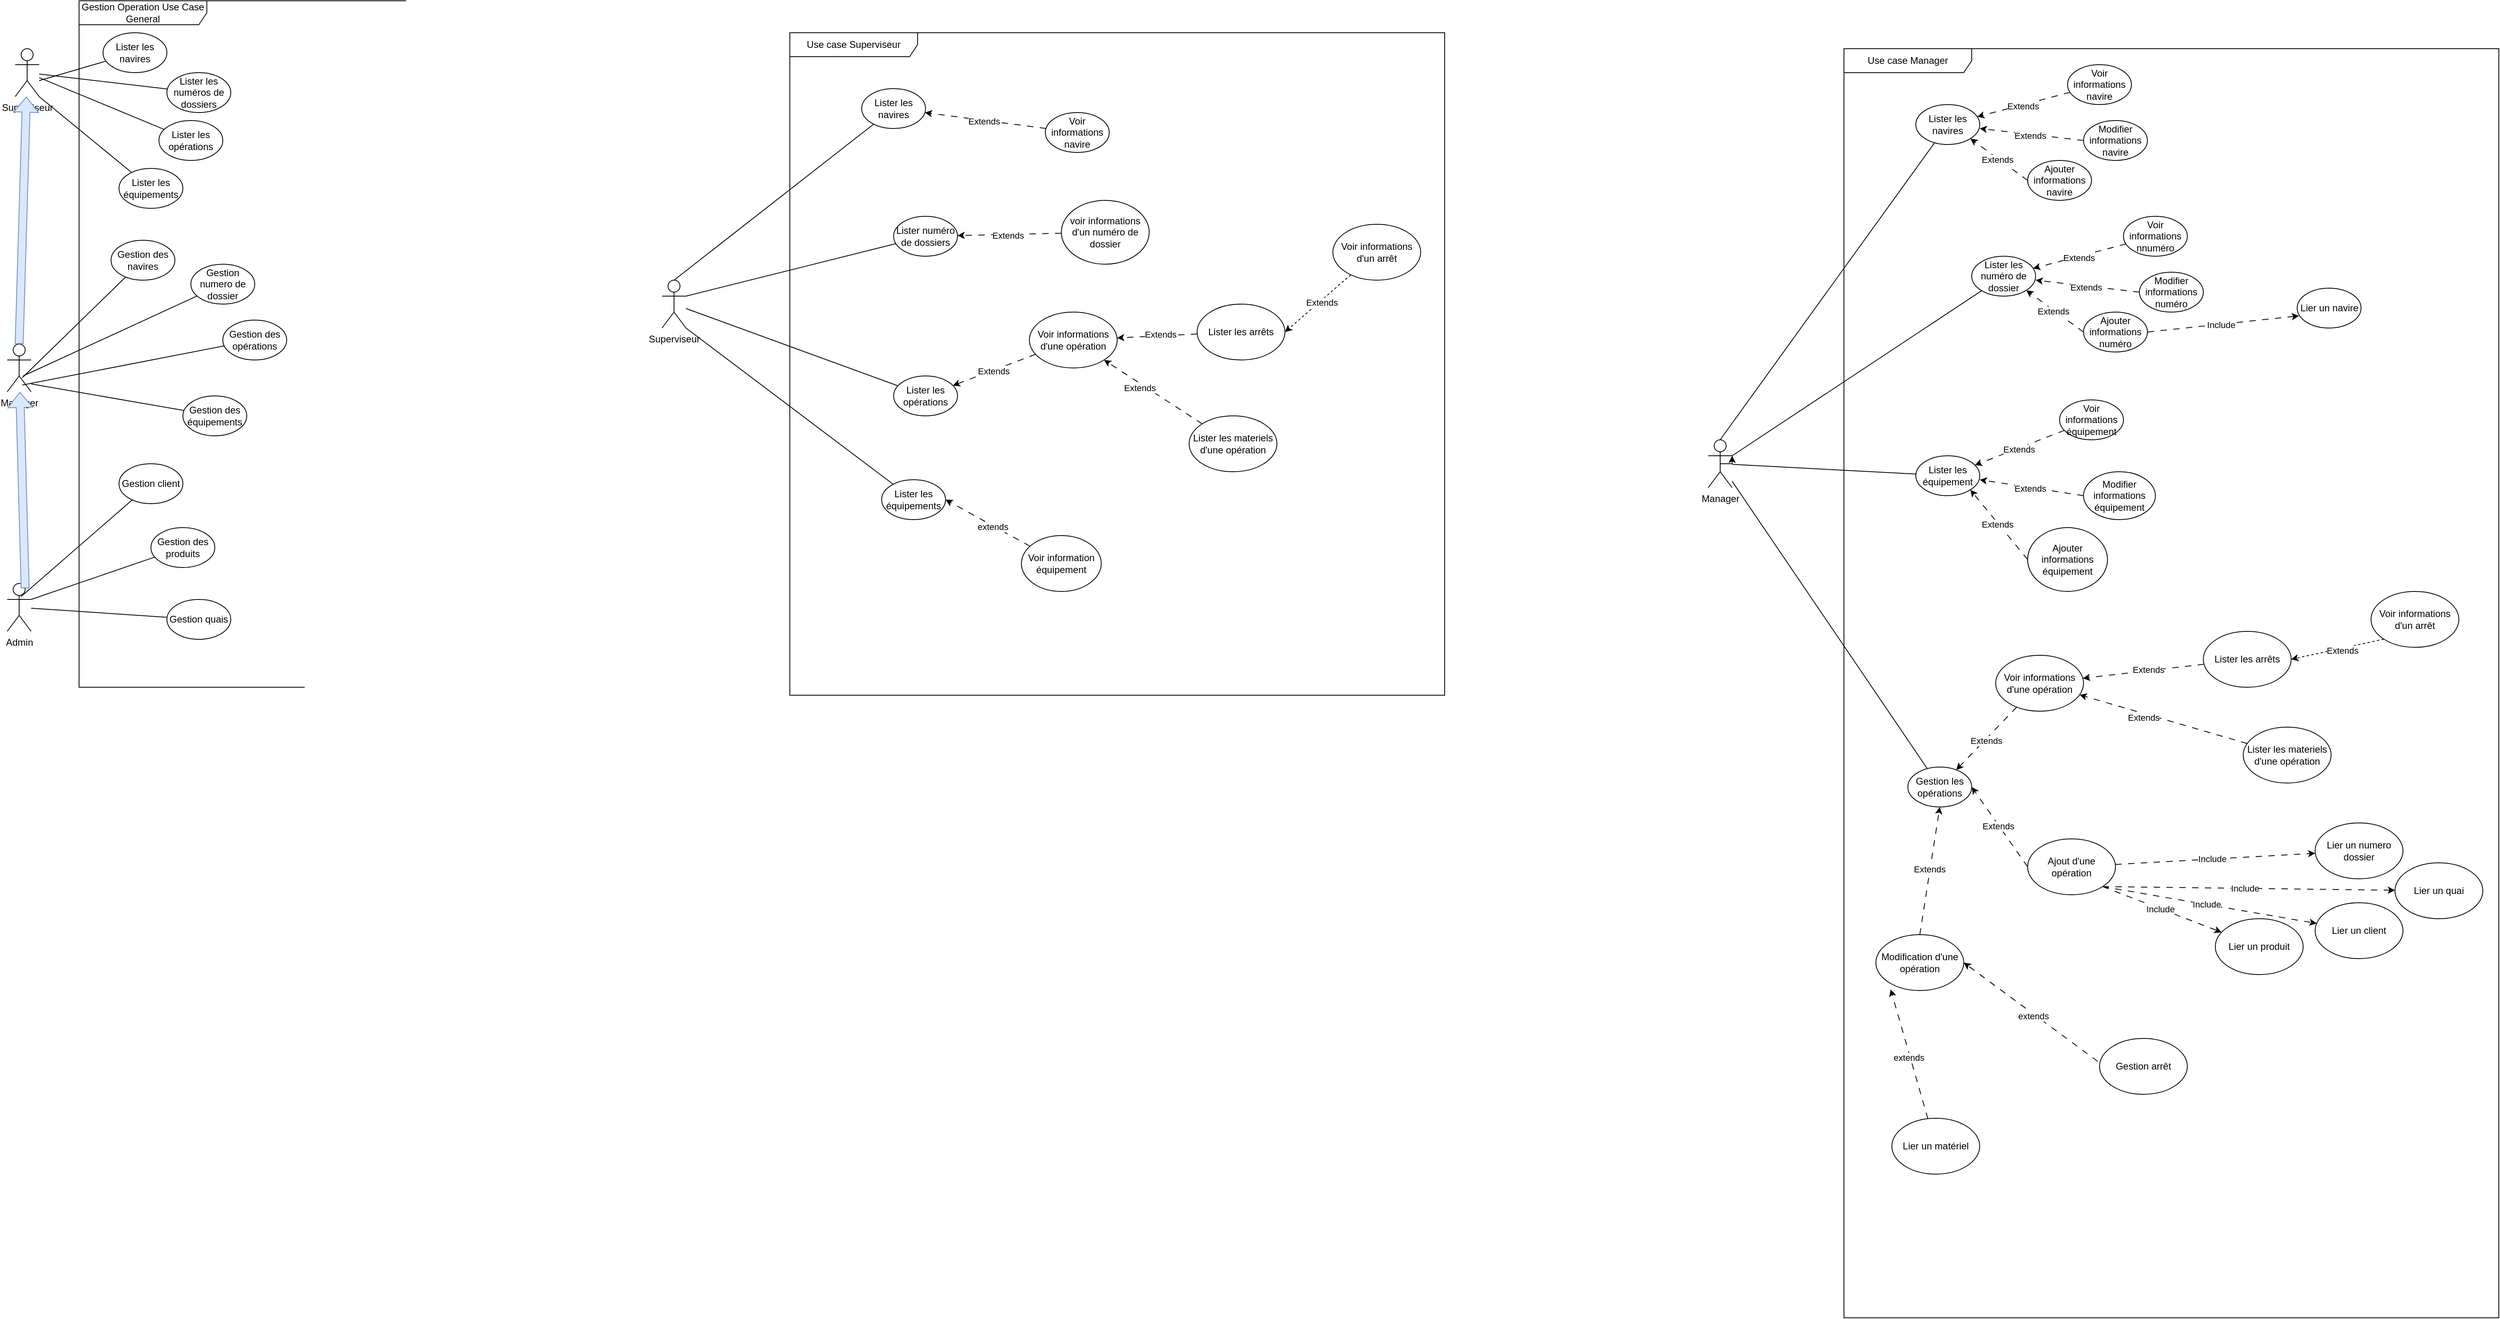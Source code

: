 <mxfile version="24.3.1" type="github">
  <diagram name="Page-1" id="KTZXpdnWKfrQpX5wNeiX">
    <mxGraphModel dx="1674" dy="1089" grid="1" gridSize="10" guides="1" tooltips="1" connect="1" arrows="1" fold="1" page="1" pageScale="1" pageWidth="850" pageHeight="1100" math="0" shadow="0">
      <root>
        <mxCell id="0" />
        <mxCell id="1" parent="0" />
        <mxCell id="FetatTO3gr9hhhK3egfX-1" value="Superviseur" style="shape=umlActor;verticalLabelPosition=bottom;verticalAlign=top;html=1;" parent="1" vertex="1">
          <mxGeometry x="110" y="90" width="30" height="60" as="geometry" />
        </mxCell>
        <mxCell id="FetatTO3gr9hhhK3egfX-2" value="Gestion Operation Use Case General" style="shape=umlFrame;whiteSpace=wrap;html=1;pointerEvents=0;recursiveResize=0;container=1;collapsible=0;width=160;" parent="1" vertex="1">
          <mxGeometry x="190" y="30" width="550" height="860" as="geometry" />
        </mxCell>
        <mxCell id="MK7afYL4_efToqdgsO7v-9" style="rounded=0;orthogonalLoop=1;jettySize=auto;html=1;endArrow=none;endFill=0;" edge="1" parent="FetatTO3gr9hhhK3egfX-2" source="FetatTO3gr9hhhK3egfX-3">
          <mxGeometry relative="1" as="geometry">
            <mxPoint x="-50" y="100" as="targetPoint" />
          </mxGeometry>
        </mxCell>
        <mxCell id="FetatTO3gr9hhhK3egfX-3" value="Lister les navires" style="ellipse;whiteSpace=wrap;html=1;" parent="FetatTO3gr9hhhK3egfX-2" vertex="1">
          <mxGeometry x="30" y="40" width="80" height="50" as="geometry" />
        </mxCell>
        <mxCell id="MK7afYL4_efToqdgsO7v-3" value="Lister les numéros de dossiers" style="ellipse;whiteSpace=wrap;html=1;" vertex="1" parent="FetatTO3gr9hhhK3egfX-2">
          <mxGeometry x="110" y="90" width="80" height="50" as="geometry" />
        </mxCell>
        <mxCell id="MK7afYL4_efToqdgsO7v-4" value="Lister les opérations" style="ellipse;whiteSpace=wrap;html=1;" vertex="1" parent="FetatTO3gr9hhhK3egfX-2">
          <mxGeometry x="100" y="150" width="80" height="50" as="geometry" />
        </mxCell>
        <mxCell id="MK7afYL4_efToqdgsO7v-5" value="Lister les équipements" style="ellipse;whiteSpace=wrap;html=1;" vertex="1" parent="FetatTO3gr9hhhK3egfX-2">
          <mxGeometry x="50" y="210" width="80" height="50" as="geometry" />
        </mxCell>
        <mxCell id="MK7afYL4_efToqdgsO7v-14" value="Gestion des navires" style="ellipse;whiteSpace=wrap;html=1;" vertex="1" parent="FetatTO3gr9hhhK3egfX-2">
          <mxGeometry x="40" y="300" width="80" height="50" as="geometry" />
        </mxCell>
        <mxCell id="MK7afYL4_efToqdgsO7v-20" style="rounded=0;orthogonalLoop=1;jettySize=auto;html=1;endArrow=none;endFill=0;" edge="1" parent="FetatTO3gr9hhhK3egfX-2" source="MK7afYL4_efToqdgsO7v-16">
          <mxGeometry relative="1" as="geometry">
            <mxPoint x="-70" y="470" as="targetPoint" />
          </mxGeometry>
        </mxCell>
        <mxCell id="MK7afYL4_efToqdgsO7v-16" value="Gestion numero de dossier" style="ellipse;whiteSpace=wrap;html=1;" vertex="1" parent="FetatTO3gr9hhhK3egfX-2">
          <mxGeometry x="140" y="330" width="80" height="50" as="geometry" />
        </mxCell>
        <mxCell id="MK7afYL4_efToqdgsO7v-17" value="Gestion des opérations" style="ellipse;whiteSpace=wrap;html=1;" vertex="1" parent="FetatTO3gr9hhhK3egfX-2">
          <mxGeometry x="180" y="400" width="80" height="50" as="geometry" />
        </mxCell>
        <mxCell id="MK7afYL4_efToqdgsO7v-22" style="rounded=0;orthogonalLoop=1;jettySize=auto;html=1;endArrow=none;endFill=0;" edge="1" parent="FetatTO3gr9hhhK3egfX-2" source="MK7afYL4_efToqdgsO7v-18">
          <mxGeometry relative="1" as="geometry">
            <mxPoint x="-60" y="480" as="targetPoint" />
          </mxGeometry>
        </mxCell>
        <mxCell id="MK7afYL4_efToqdgsO7v-18" value="Gestion des équipements" style="ellipse;whiteSpace=wrap;html=1;" vertex="1" parent="FetatTO3gr9hhhK3egfX-2">
          <mxGeometry x="130" y="495" width="80" height="50" as="geometry" />
        </mxCell>
        <mxCell id="MK7afYL4_efToqdgsO7v-27" value="Gestion client" style="ellipse;whiteSpace=wrap;html=1;" vertex="1" parent="FetatTO3gr9hhhK3egfX-2">
          <mxGeometry x="50" y="580" width="80" height="50" as="geometry" />
        </mxCell>
        <mxCell id="MK7afYL4_efToqdgsO7v-28" value="Gestion des produits" style="ellipse;whiteSpace=wrap;html=1;" vertex="1" parent="FetatTO3gr9hhhK3egfX-2">
          <mxGeometry x="90" y="660" width="80" height="50" as="geometry" />
        </mxCell>
        <mxCell id="MK7afYL4_efToqdgsO7v-29" value="Gestion quais" style="ellipse;whiteSpace=wrap;html=1;" vertex="1" parent="FetatTO3gr9hhhK3egfX-2">
          <mxGeometry x="110" y="750" width="80" height="50" as="geometry" />
        </mxCell>
        <mxCell id="MK7afYL4_efToqdgsO7v-1" value="Manager" style="shape=umlActor;verticalLabelPosition=bottom;verticalAlign=top;html=1;" vertex="1" parent="1">
          <mxGeometry x="100" y="460" width="30" height="60" as="geometry" />
        </mxCell>
        <mxCell id="MK7afYL4_efToqdgsO7v-2" value="Admin" style="shape=umlActor;verticalLabelPosition=bottom;verticalAlign=top;html=1;" vertex="1" parent="1">
          <mxGeometry x="100" y="760" width="30" height="60" as="geometry" />
        </mxCell>
        <mxCell id="MK7afYL4_efToqdgsO7v-6" style="rounded=0;orthogonalLoop=1;jettySize=auto;html=1;strokeColor=default;startArrow=none;startFill=0;endArrow=none;endFill=0;" edge="1" parent="1" source="MK7afYL4_efToqdgsO7v-4" target="FetatTO3gr9hhhK3egfX-1">
          <mxGeometry relative="1" as="geometry" />
        </mxCell>
        <mxCell id="MK7afYL4_efToqdgsO7v-8" style="rounded=0;orthogonalLoop=1;jettySize=auto;html=1;endArrow=none;endFill=0;" edge="1" parent="1" source="MK7afYL4_efToqdgsO7v-3" target="FetatTO3gr9hhhK3egfX-1">
          <mxGeometry relative="1" as="geometry" />
        </mxCell>
        <mxCell id="MK7afYL4_efToqdgsO7v-10" style="rounded=0;orthogonalLoop=1;jettySize=auto;html=1;entryX=1;entryY=1;entryDx=0;entryDy=0;entryPerimeter=0;endArrow=none;endFill=0;" edge="1" parent="1" source="MK7afYL4_efToqdgsO7v-5" target="FetatTO3gr9hhhK3egfX-1">
          <mxGeometry relative="1" as="geometry" />
        </mxCell>
        <mxCell id="MK7afYL4_efToqdgsO7v-13" value="" style="shape=flexArrow;endArrow=classic;html=1;rounded=0;exitX=0.5;exitY=0;exitDx=0;exitDy=0;exitPerimeter=0;strokeColor=#6c8ebf;fillColor=#dae8fc;" edge="1" parent="1" source="MK7afYL4_efToqdgsO7v-1" target="FetatTO3gr9hhhK3egfX-1">
          <mxGeometry width="50" height="50" relative="1" as="geometry">
            <mxPoint x="350" y="450" as="sourcePoint" />
            <mxPoint x="400" y="400" as="targetPoint" />
          </mxGeometry>
        </mxCell>
        <mxCell id="MK7afYL4_efToqdgsO7v-19" style="rounded=0;orthogonalLoop=1;jettySize=auto;html=1;entryX=0.631;entryY=0.704;entryDx=0;entryDy=0;entryPerimeter=0;endArrow=none;endFill=0;" edge="1" parent="1" source="MK7afYL4_efToqdgsO7v-14" target="MK7afYL4_efToqdgsO7v-1">
          <mxGeometry relative="1" as="geometry" />
        </mxCell>
        <mxCell id="MK7afYL4_efToqdgsO7v-21" style="rounded=0;orthogonalLoop=1;jettySize=auto;html=1;entryX=0.631;entryY=0.857;entryDx=0;entryDy=0;entryPerimeter=0;endArrow=none;endFill=0;" edge="1" parent="1" source="MK7afYL4_efToqdgsO7v-17" target="MK7afYL4_efToqdgsO7v-1">
          <mxGeometry relative="1" as="geometry" />
        </mxCell>
        <mxCell id="MK7afYL4_efToqdgsO7v-26" value="" style="endArrow=classic;html=1;rounded=0;exitX=0.75;exitY=0.1;exitDx=0;exitDy=0;exitPerimeter=0;shape=flexArrow;fillColor=#dae8fc;strokeColor=#6c8ebf;" edge="1" parent="1" source="MK7afYL4_efToqdgsO7v-2" target="MK7afYL4_efToqdgsO7v-1">
          <mxGeometry width="50" height="50" relative="1" as="geometry">
            <mxPoint x="310" y="840" as="sourcePoint" />
            <mxPoint x="360" y="790" as="targetPoint" />
          </mxGeometry>
        </mxCell>
        <mxCell id="MK7afYL4_efToqdgsO7v-30" style="rounded=0;orthogonalLoop=1;jettySize=auto;html=1;entryX=0.575;entryY=0.274;entryDx=0;entryDy=0;entryPerimeter=0;endArrow=none;endFill=0;" edge="1" parent="1" source="MK7afYL4_efToqdgsO7v-27" target="MK7afYL4_efToqdgsO7v-2">
          <mxGeometry relative="1" as="geometry" />
        </mxCell>
        <mxCell id="MK7afYL4_efToqdgsO7v-31" style="rounded=0;orthogonalLoop=1;jettySize=auto;html=1;entryX=1;entryY=0.333;entryDx=0;entryDy=0;entryPerimeter=0;endArrow=none;endFill=0;" edge="1" parent="1" source="MK7afYL4_efToqdgsO7v-28" target="MK7afYL4_efToqdgsO7v-2">
          <mxGeometry relative="1" as="geometry" />
        </mxCell>
        <mxCell id="MK7afYL4_efToqdgsO7v-32" style="rounded=0;orthogonalLoop=1;jettySize=auto;html=1;endArrow=none;endFill=0;" edge="1" parent="1" source="MK7afYL4_efToqdgsO7v-29" target="MK7afYL4_efToqdgsO7v-2">
          <mxGeometry relative="1" as="geometry" />
        </mxCell>
        <mxCell id="MK7afYL4_efToqdgsO7v-33" value="Use case Superviseur" style="shape=umlFrame;whiteSpace=wrap;html=1;pointerEvents=0;recursiveResize=0;container=1;collapsible=0;width=160;" vertex="1" parent="1">
          <mxGeometry x="1080" y="70" width="820" height="830" as="geometry" />
        </mxCell>
        <mxCell id="MK7afYL4_efToqdgsO7v-35" value="Lister les navires" style="ellipse;whiteSpace=wrap;html=1;" vertex="1" parent="MK7afYL4_efToqdgsO7v-33">
          <mxGeometry x="90" y="70" width="80" height="50" as="geometry" />
        </mxCell>
        <mxCell id="MK7afYL4_efToqdgsO7v-38" style="rounded=0;orthogonalLoop=1;jettySize=auto;html=1;dashed=1;dashPattern=8 8;" edge="1" parent="MK7afYL4_efToqdgsO7v-33" source="MK7afYL4_efToqdgsO7v-36" target="MK7afYL4_efToqdgsO7v-35">
          <mxGeometry relative="1" as="geometry" />
        </mxCell>
        <mxCell id="MK7afYL4_efToqdgsO7v-39" value="Extends" style="edgeLabel;html=1;align=center;verticalAlign=middle;resizable=0;points=[];" vertex="1" connectable="0" parent="MK7afYL4_efToqdgsO7v-38">
          <mxGeometry x="0.034" y="1" relative="1" as="geometry">
            <mxPoint as="offset" />
          </mxGeometry>
        </mxCell>
        <mxCell id="MK7afYL4_efToqdgsO7v-36" value="Voir informations navire" style="ellipse;whiteSpace=wrap;html=1;" vertex="1" parent="MK7afYL4_efToqdgsO7v-33">
          <mxGeometry x="320" y="100" width="80" height="50" as="geometry" />
        </mxCell>
        <mxCell id="MK7afYL4_efToqdgsO7v-40" value="Lister numéro de dossiers" style="ellipse;whiteSpace=wrap;html=1;" vertex="1" parent="MK7afYL4_efToqdgsO7v-33">
          <mxGeometry x="130" y="230" width="80" height="50" as="geometry" />
        </mxCell>
        <mxCell id="MK7afYL4_efToqdgsO7v-41" style="rounded=0;orthogonalLoop=1;jettySize=auto;html=1;dashed=1;dashPattern=8 8;" edge="1" parent="MK7afYL4_efToqdgsO7v-33" source="MK7afYL4_efToqdgsO7v-43" target="MK7afYL4_efToqdgsO7v-40">
          <mxGeometry relative="1" as="geometry" />
        </mxCell>
        <mxCell id="MK7afYL4_efToqdgsO7v-42" value="Extends" style="edgeLabel;html=1;align=center;verticalAlign=middle;resizable=0;points=[];" vertex="1" connectable="0" parent="MK7afYL4_efToqdgsO7v-41">
          <mxGeometry x="0.034" y="1" relative="1" as="geometry">
            <mxPoint as="offset" />
          </mxGeometry>
        </mxCell>
        <mxCell id="MK7afYL4_efToqdgsO7v-43" value="voir informations d&#39;un numéro de dossier" style="ellipse;whiteSpace=wrap;html=1;" vertex="1" parent="MK7afYL4_efToqdgsO7v-33">
          <mxGeometry x="340" y="210" width="110" height="80" as="geometry" />
        </mxCell>
        <mxCell id="MK7afYL4_efToqdgsO7v-45" value="Lister les opérations" style="ellipse;whiteSpace=wrap;html=1;" vertex="1" parent="MK7afYL4_efToqdgsO7v-33">
          <mxGeometry x="130" y="430" width="80" height="50" as="geometry" />
        </mxCell>
        <mxCell id="MK7afYL4_efToqdgsO7v-46" style="rounded=0;orthogonalLoop=1;jettySize=auto;html=1;dashed=1;dashPattern=8 8;" edge="1" parent="MK7afYL4_efToqdgsO7v-33" source="MK7afYL4_efToqdgsO7v-48" target="MK7afYL4_efToqdgsO7v-45">
          <mxGeometry relative="1" as="geometry" />
        </mxCell>
        <mxCell id="MK7afYL4_efToqdgsO7v-47" value="Extends" style="edgeLabel;html=1;align=center;verticalAlign=middle;resizable=0;points=[];" vertex="1" connectable="0" parent="MK7afYL4_efToqdgsO7v-46">
          <mxGeometry x="0.034" y="1" relative="1" as="geometry">
            <mxPoint as="offset" />
          </mxGeometry>
        </mxCell>
        <mxCell id="MK7afYL4_efToqdgsO7v-48" value="Voir informations d&#39;une opération" style="ellipse;whiteSpace=wrap;html=1;" vertex="1" parent="MK7afYL4_efToqdgsO7v-33">
          <mxGeometry x="300" y="350" width="110" height="70" as="geometry" />
        </mxCell>
        <mxCell id="MK7afYL4_efToqdgsO7v-51" style="rounded=0;orthogonalLoop=1;jettySize=auto;html=1;dashed=1;dashPattern=8 8;" edge="1" parent="MK7afYL4_efToqdgsO7v-33" source="MK7afYL4_efToqdgsO7v-50" target="MK7afYL4_efToqdgsO7v-48">
          <mxGeometry relative="1" as="geometry" />
        </mxCell>
        <mxCell id="MK7afYL4_efToqdgsO7v-54" value="Extends" style="edgeLabel;html=1;align=center;verticalAlign=middle;resizable=0;points=[];" vertex="1" connectable="0" parent="MK7afYL4_efToqdgsO7v-51">
          <mxGeometry x="-0.064" y="-2" relative="1" as="geometry">
            <mxPoint x="1" as="offset" />
          </mxGeometry>
        </mxCell>
        <mxCell id="MK7afYL4_efToqdgsO7v-50" value="Lister les arrêts" style="ellipse;whiteSpace=wrap;html=1;" vertex="1" parent="MK7afYL4_efToqdgsO7v-33">
          <mxGeometry x="510" y="340" width="110" height="70" as="geometry" />
        </mxCell>
        <mxCell id="MK7afYL4_efToqdgsO7v-53" style="rounded=0;orthogonalLoop=1;jettySize=auto;html=1;entryX=1;entryY=0.5;entryDx=0;entryDy=0;dashed=1;" edge="1" parent="MK7afYL4_efToqdgsO7v-33" source="MK7afYL4_efToqdgsO7v-52" target="MK7afYL4_efToqdgsO7v-50">
          <mxGeometry relative="1" as="geometry" />
        </mxCell>
        <mxCell id="MK7afYL4_efToqdgsO7v-55" value="Extends" style="edgeLabel;html=1;align=center;verticalAlign=middle;resizable=0;points=[];" vertex="1" connectable="0" parent="MK7afYL4_efToqdgsO7v-53">
          <mxGeometry x="-0.084" y="2" relative="1" as="geometry">
            <mxPoint as="offset" />
          </mxGeometry>
        </mxCell>
        <mxCell id="MK7afYL4_efToqdgsO7v-52" value="Voir informations d&#39;un arrêt" style="ellipse;whiteSpace=wrap;html=1;" vertex="1" parent="MK7afYL4_efToqdgsO7v-33">
          <mxGeometry x="680" y="240" width="110" height="70" as="geometry" />
        </mxCell>
        <mxCell id="MK7afYL4_efToqdgsO7v-60" style="rounded=0;orthogonalLoop=1;jettySize=auto;html=1;dashed=1;dashPattern=8 8;" edge="1" parent="MK7afYL4_efToqdgsO7v-33" source="MK7afYL4_efToqdgsO7v-56" target="MK7afYL4_efToqdgsO7v-48">
          <mxGeometry relative="1" as="geometry" />
        </mxCell>
        <mxCell id="MK7afYL4_efToqdgsO7v-61" value="Extends" style="edgeLabel;html=1;align=center;verticalAlign=middle;resizable=0;points=[];" vertex="1" connectable="0" parent="MK7afYL4_efToqdgsO7v-60">
          <mxGeometry x="0.223" y="6" relative="1" as="geometry">
            <mxPoint y="-1" as="offset" />
          </mxGeometry>
        </mxCell>
        <mxCell id="MK7afYL4_efToqdgsO7v-56" value="Lister les materiels d&#39;une opération" style="ellipse;whiteSpace=wrap;html=1;" vertex="1" parent="MK7afYL4_efToqdgsO7v-33">
          <mxGeometry x="500" y="480" width="110" height="70" as="geometry" />
        </mxCell>
        <mxCell id="MK7afYL4_efToqdgsO7v-62" value="Lister les équipements" style="ellipse;whiteSpace=wrap;html=1;" vertex="1" parent="MK7afYL4_efToqdgsO7v-33">
          <mxGeometry x="115" y="560" width="80" height="50" as="geometry" />
        </mxCell>
        <mxCell id="MK7afYL4_efToqdgsO7v-65" style="rounded=0;orthogonalLoop=1;jettySize=auto;html=1;entryX=1;entryY=0.5;entryDx=0;entryDy=0;dashed=1;dashPattern=8 8;" edge="1" parent="MK7afYL4_efToqdgsO7v-33" source="MK7afYL4_efToqdgsO7v-64" target="MK7afYL4_efToqdgsO7v-62">
          <mxGeometry relative="1" as="geometry" />
        </mxCell>
        <mxCell id="MK7afYL4_efToqdgsO7v-66" value="extends" style="edgeLabel;html=1;align=center;verticalAlign=middle;resizable=0;points=[];" vertex="1" connectable="0" parent="MK7afYL4_efToqdgsO7v-65">
          <mxGeometry x="-0.111" y="1" relative="1" as="geometry">
            <mxPoint as="offset" />
          </mxGeometry>
        </mxCell>
        <mxCell id="MK7afYL4_efToqdgsO7v-64" value="Voir information équipement" style="ellipse;whiteSpace=wrap;html=1;" vertex="1" parent="MK7afYL4_efToqdgsO7v-33">
          <mxGeometry x="290" y="630" width="100" height="70" as="geometry" />
        </mxCell>
        <mxCell id="MK7afYL4_efToqdgsO7v-34" value="Superviseur" style="shape=umlActor;verticalLabelPosition=bottom;verticalAlign=top;html=1;" vertex="1" parent="1">
          <mxGeometry x="920" y="380" width="30" height="60" as="geometry" />
        </mxCell>
        <mxCell id="MK7afYL4_efToqdgsO7v-37" style="rounded=0;orthogonalLoop=1;jettySize=auto;html=1;entryX=0.5;entryY=0;entryDx=0;entryDy=0;entryPerimeter=0;endArrow=none;endFill=0;" edge="1" parent="1" source="MK7afYL4_efToqdgsO7v-35" target="MK7afYL4_efToqdgsO7v-34">
          <mxGeometry relative="1" as="geometry" />
        </mxCell>
        <mxCell id="MK7afYL4_efToqdgsO7v-44" style="rounded=0;orthogonalLoop=1;jettySize=auto;html=1;entryX=1;entryY=0.333;entryDx=0;entryDy=0;entryPerimeter=0;endArrow=none;endFill=0;" edge="1" parent="1" source="MK7afYL4_efToqdgsO7v-40" target="MK7afYL4_efToqdgsO7v-34">
          <mxGeometry relative="1" as="geometry" />
        </mxCell>
        <mxCell id="MK7afYL4_efToqdgsO7v-49" style="rounded=0;orthogonalLoop=1;jettySize=auto;html=1;endArrow=none;endFill=0;" edge="1" parent="1" source="MK7afYL4_efToqdgsO7v-45" target="MK7afYL4_efToqdgsO7v-34">
          <mxGeometry relative="1" as="geometry" />
        </mxCell>
        <mxCell id="MK7afYL4_efToqdgsO7v-63" style="rounded=0;orthogonalLoop=1;jettySize=auto;html=1;entryX=1;entryY=1;entryDx=0;entryDy=0;entryPerimeter=0;endArrow=none;endFill=0;" edge="1" parent="1" source="MK7afYL4_efToqdgsO7v-62" target="MK7afYL4_efToqdgsO7v-34">
          <mxGeometry relative="1" as="geometry" />
        </mxCell>
        <mxCell id="MK7afYL4_efToqdgsO7v-67" value="Use case Manager" style="shape=umlFrame;whiteSpace=wrap;html=1;pointerEvents=0;recursiveResize=0;container=1;collapsible=0;width=160;" vertex="1" parent="1">
          <mxGeometry x="2400" y="90" width="820" height="1590" as="geometry" />
        </mxCell>
        <mxCell id="MK7afYL4_efToqdgsO7v-68" value="Lister les navires" style="ellipse;whiteSpace=wrap;html=1;" vertex="1" parent="MK7afYL4_efToqdgsO7v-67">
          <mxGeometry x="90" y="70" width="80" height="50" as="geometry" />
        </mxCell>
        <mxCell id="MK7afYL4_efToqdgsO7v-69" style="rounded=0;orthogonalLoop=1;jettySize=auto;html=1;dashed=1;dashPattern=8 8;" edge="1" parent="MK7afYL4_efToqdgsO7v-67" source="MK7afYL4_efToqdgsO7v-71" target="MK7afYL4_efToqdgsO7v-68">
          <mxGeometry relative="1" as="geometry" />
        </mxCell>
        <mxCell id="MK7afYL4_efToqdgsO7v-70" value="Extends" style="edgeLabel;html=1;align=center;verticalAlign=middle;resizable=0;points=[];" vertex="1" connectable="0" parent="MK7afYL4_efToqdgsO7v-69">
          <mxGeometry x="0.034" y="1" relative="1" as="geometry">
            <mxPoint as="offset" />
          </mxGeometry>
        </mxCell>
        <mxCell id="MK7afYL4_efToqdgsO7v-71" value="Voir informations navire" style="ellipse;whiteSpace=wrap;html=1;" vertex="1" parent="MK7afYL4_efToqdgsO7v-67">
          <mxGeometry x="280" y="20" width="80" height="50" as="geometry" />
        </mxCell>
        <mxCell id="MK7afYL4_efToqdgsO7v-85" value="Voir informations d&#39;un arrêt" style="ellipse;whiteSpace=wrap;html=1;" vertex="1" parent="MK7afYL4_efToqdgsO7v-67">
          <mxGeometry x="660" y="680" width="110" height="70" as="geometry" />
        </mxCell>
        <mxCell id="MK7afYL4_efToqdgsO7v-129" value="Modifier informations navire" style="ellipse;whiteSpace=wrap;html=1;" vertex="1" parent="MK7afYL4_efToqdgsO7v-67">
          <mxGeometry x="300" y="90" width="80" height="50" as="geometry" />
        </mxCell>
        <mxCell id="MK7afYL4_efToqdgsO7v-134" value="Ajouter informations navire" style="ellipse;whiteSpace=wrap;html=1;" vertex="1" parent="MK7afYL4_efToqdgsO7v-67">
          <mxGeometry x="230" y="140" width="80" height="50" as="geometry" />
        </mxCell>
        <mxCell id="MK7afYL4_efToqdgsO7v-132" style="rounded=0;orthogonalLoop=1;jettySize=auto;html=1;dashed=1;dashPattern=8 8;exitX=0;exitY=0.5;exitDx=0;exitDy=0;entryX=1;entryY=1;entryDx=0;entryDy=0;" edge="1" parent="MK7afYL4_efToqdgsO7v-67" source="MK7afYL4_efToqdgsO7v-134" target="MK7afYL4_efToqdgsO7v-68">
          <mxGeometry relative="1" as="geometry">
            <mxPoint x="303" y="75" as="sourcePoint" />
            <mxPoint x="187" y="105" as="targetPoint" />
          </mxGeometry>
        </mxCell>
        <mxCell id="MK7afYL4_efToqdgsO7v-133" value="Extends" style="edgeLabel;html=1;align=center;verticalAlign=middle;resizable=0;points=[];" vertex="1" connectable="0" parent="MK7afYL4_efToqdgsO7v-132">
          <mxGeometry x="0.034" y="1" relative="1" as="geometry">
            <mxPoint as="offset" />
          </mxGeometry>
        </mxCell>
        <mxCell id="MK7afYL4_efToqdgsO7v-135" value="Lister les numéro de dossier" style="ellipse;whiteSpace=wrap;html=1;" vertex="1" parent="MK7afYL4_efToqdgsO7v-67">
          <mxGeometry x="160" y="260" width="80" height="50" as="geometry" />
        </mxCell>
        <mxCell id="MK7afYL4_efToqdgsO7v-136" style="rounded=0;orthogonalLoop=1;jettySize=auto;html=1;dashed=1;dashPattern=8 8;" edge="1" parent="MK7afYL4_efToqdgsO7v-67" source="MK7afYL4_efToqdgsO7v-138" target="MK7afYL4_efToqdgsO7v-135">
          <mxGeometry relative="1" as="geometry" />
        </mxCell>
        <mxCell id="MK7afYL4_efToqdgsO7v-137" value="Extends" style="edgeLabel;html=1;align=center;verticalAlign=middle;resizable=0;points=[];" vertex="1" connectable="0" parent="MK7afYL4_efToqdgsO7v-136">
          <mxGeometry x="0.034" y="1" relative="1" as="geometry">
            <mxPoint as="offset" />
          </mxGeometry>
        </mxCell>
        <mxCell id="MK7afYL4_efToqdgsO7v-138" value="Voir informations nnuméro" style="ellipse;whiteSpace=wrap;html=1;" vertex="1" parent="MK7afYL4_efToqdgsO7v-67">
          <mxGeometry x="350" y="210" width="80" height="50" as="geometry" />
        </mxCell>
        <mxCell id="MK7afYL4_efToqdgsO7v-139" value="Modifier informations numéro" style="ellipse;whiteSpace=wrap;html=1;" vertex="1" parent="MK7afYL4_efToqdgsO7v-67">
          <mxGeometry x="370" y="280" width="80" height="50" as="geometry" />
        </mxCell>
        <mxCell id="MK7afYL4_efToqdgsO7v-140" value="Ajouter informations numéro" style="ellipse;whiteSpace=wrap;html=1;" vertex="1" parent="MK7afYL4_efToqdgsO7v-67">
          <mxGeometry x="300" y="330" width="80" height="50" as="geometry" />
        </mxCell>
        <mxCell id="MK7afYL4_efToqdgsO7v-141" style="rounded=0;orthogonalLoop=1;jettySize=auto;html=1;dashed=1;dashPattern=8 8;exitX=0;exitY=0.5;exitDx=0;exitDy=0;entryX=1;entryY=1;entryDx=0;entryDy=0;" edge="1" parent="MK7afYL4_efToqdgsO7v-67" source="MK7afYL4_efToqdgsO7v-140" target="MK7afYL4_efToqdgsO7v-135">
          <mxGeometry relative="1" as="geometry">
            <mxPoint x="373" y="265" as="sourcePoint" />
            <mxPoint x="257" y="295" as="targetPoint" />
          </mxGeometry>
        </mxCell>
        <mxCell id="MK7afYL4_efToqdgsO7v-142" value="Extends" style="edgeLabel;html=1;align=center;verticalAlign=middle;resizable=0;points=[];" vertex="1" connectable="0" parent="MK7afYL4_efToqdgsO7v-141">
          <mxGeometry x="0.034" y="1" relative="1" as="geometry">
            <mxPoint as="offset" />
          </mxGeometry>
        </mxCell>
        <mxCell id="MK7afYL4_efToqdgsO7v-143" style="rounded=0;orthogonalLoop=1;jettySize=auto;html=1;dashed=1;dashPattern=8 8;exitX=0;exitY=0.5;exitDx=0;exitDy=0;" edge="1" parent="MK7afYL4_efToqdgsO7v-67" source="MK7afYL4_efToqdgsO7v-139">
          <mxGeometry relative="1" as="geometry">
            <mxPoint x="363" y="255" as="sourcePoint" />
            <mxPoint x="240" y="290" as="targetPoint" />
          </mxGeometry>
        </mxCell>
        <mxCell id="MK7afYL4_efToqdgsO7v-144" value="Extends" style="edgeLabel;html=1;align=center;verticalAlign=middle;resizable=0;points=[];" vertex="1" connectable="0" parent="MK7afYL4_efToqdgsO7v-143">
          <mxGeometry x="0.034" y="1" relative="1" as="geometry">
            <mxPoint as="offset" />
          </mxGeometry>
        </mxCell>
        <mxCell id="MK7afYL4_efToqdgsO7v-146" value="Lier un navire" style="ellipse;whiteSpace=wrap;html=1;" vertex="1" parent="MK7afYL4_efToqdgsO7v-67">
          <mxGeometry x="567.5" y="300" width="80" height="50" as="geometry" />
        </mxCell>
        <mxCell id="MK7afYL4_efToqdgsO7v-147" style="rounded=0;orthogonalLoop=1;jettySize=auto;html=1;dashed=1;dashPattern=8 8;exitX=0.028;exitY=0.695;exitDx=0;exitDy=0;entryX=1;entryY=0.5;entryDx=0;entryDy=0;startArrow=classic;startFill=1;endArrow=none;endFill=0;exitPerimeter=0;" edge="1" parent="MK7afYL4_efToqdgsO7v-67" source="MK7afYL4_efToqdgsO7v-146" target="MK7afYL4_efToqdgsO7v-140">
          <mxGeometry relative="1" as="geometry">
            <mxPoint x="163" y="272" as="sourcePoint" />
            <mxPoint x="180" y="300" as="targetPoint" />
          </mxGeometry>
        </mxCell>
        <mxCell id="MK7afYL4_efToqdgsO7v-148" value="Include" style="edgeLabel;html=1;align=center;verticalAlign=middle;resizable=0;points=[];" vertex="1" connectable="0" parent="MK7afYL4_efToqdgsO7v-147">
          <mxGeometry x="0.034" y="1" relative="1" as="geometry">
            <mxPoint as="offset" />
          </mxGeometry>
        </mxCell>
        <mxCell id="MK7afYL4_efToqdgsO7v-150" value="Lister les équipement" style="ellipse;whiteSpace=wrap;html=1;" vertex="1" parent="MK7afYL4_efToqdgsO7v-67">
          <mxGeometry x="90" y="510" width="80" height="50" as="geometry" />
        </mxCell>
        <mxCell id="MK7afYL4_efToqdgsO7v-151" style="rounded=0;orthogonalLoop=1;jettySize=auto;html=1;dashed=1;dashPattern=8 8;" edge="1" parent="MK7afYL4_efToqdgsO7v-67" source="MK7afYL4_efToqdgsO7v-153" target="MK7afYL4_efToqdgsO7v-150">
          <mxGeometry relative="1" as="geometry" />
        </mxCell>
        <mxCell id="MK7afYL4_efToqdgsO7v-152" value="Extends" style="edgeLabel;html=1;align=center;verticalAlign=middle;resizable=0;points=[];" vertex="1" connectable="0" parent="MK7afYL4_efToqdgsO7v-151">
          <mxGeometry x="0.034" y="1" relative="1" as="geometry">
            <mxPoint as="offset" />
          </mxGeometry>
        </mxCell>
        <mxCell id="MK7afYL4_efToqdgsO7v-153" value="Voir informations équipement" style="ellipse;whiteSpace=wrap;html=1;" vertex="1" parent="MK7afYL4_efToqdgsO7v-67">
          <mxGeometry x="270" y="440" width="80" height="50" as="geometry" />
        </mxCell>
        <mxCell id="MK7afYL4_efToqdgsO7v-154" value="Modifier informations équipement" style="ellipse;whiteSpace=wrap;html=1;" vertex="1" parent="MK7afYL4_efToqdgsO7v-67">
          <mxGeometry x="300" y="530" width="90" height="60" as="geometry" />
        </mxCell>
        <mxCell id="MK7afYL4_efToqdgsO7v-155" value="Ajouter informations équipement" style="ellipse;whiteSpace=wrap;html=1;" vertex="1" parent="MK7afYL4_efToqdgsO7v-67">
          <mxGeometry x="230" y="600" width="100" height="80" as="geometry" />
        </mxCell>
        <mxCell id="MK7afYL4_efToqdgsO7v-156" style="rounded=0;orthogonalLoop=1;jettySize=auto;html=1;dashed=1;dashPattern=8 8;exitX=0;exitY=0.5;exitDx=0;exitDy=0;entryX=1;entryY=1;entryDx=0;entryDy=0;" edge="1" parent="MK7afYL4_efToqdgsO7v-67" source="MK7afYL4_efToqdgsO7v-155" target="MK7afYL4_efToqdgsO7v-150">
          <mxGeometry relative="1" as="geometry">
            <mxPoint x="303" y="515" as="sourcePoint" />
            <mxPoint x="187" y="545" as="targetPoint" />
          </mxGeometry>
        </mxCell>
        <mxCell id="MK7afYL4_efToqdgsO7v-157" value="Extends" style="edgeLabel;html=1;align=center;verticalAlign=middle;resizable=0;points=[];" vertex="1" connectable="0" parent="MK7afYL4_efToqdgsO7v-156">
          <mxGeometry x="0.034" y="1" relative="1" as="geometry">
            <mxPoint as="offset" />
          </mxGeometry>
        </mxCell>
        <mxCell id="MK7afYL4_efToqdgsO7v-158" style="rounded=0;orthogonalLoop=1;jettySize=auto;html=1;dashed=1;dashPattern=8 8;exitX=0;exitY=0.5;exitDx=0;exitDy=0;" edge="1" parent="MK7afYL4_efToqdgsO7v-67" source="MK7afYL4_efToqdgsO7v-154">
          <mxGeometry relative="1" as="geometry">
            <mxPoint x="293" y="505" as="sourcePoint" />
            <mxPoint x="170" y="540" as="targetPoint" />
          </mxGeometry>
        </mxCell>
        <mxCell id="MK7afYL4_efToqdgsO7v-159" value="Extends" style="edgeLabel;html=1;align=center;verticalAlign=middle;resizable=0;points=[];" vertex="1" connectable="0" parent="MK7afYL4_efToqdgsO7v-158">
          <mxGeometry x="0.034" y="1" relative="1" as="geometry">
            <mxPoint as="offset" />
          </mxGeometry>
        </mxCell>
        <mxCell id="MK7afYL4_efToqdgsO7v-76" value="Gestion les opérations" style="ellipse;whiteSpace=wrap;html=1;" vertex="1" parent="MK7afYL4_efToqdgsO7v-67">
          <mxGeometry x="80" y="900" width="80" height="50" as="geometry" />
        </mxCell>
        <mxCell id="MK7afYL4_efToqdgsO7v-79" value="Voir informations d&#39;une opération" style="ellipse;whiteSpace=wrap;html=1;" vertex="1" parent="MK7afYL4_efToqdgsO7v-67">
          <mxGeometry x="190" y="760" width="110" height="70" as="geometry" />
        </mxCell>
        <mxCell id="MK7afYL4_efToqdgsO7v-77" style="rounded=0;orthogonalLoop=1;jettySize=auto;html=1;dashed=1;dashPattern=8 8;" edge="1" parent="MK7afYL4_efToqdgsO7v-67" source="MK7afYL4_efToqdgsO7v-79" target="MK7afYL4_efToqdgsO7v-76">
          <mxGeometry relative="1" as="geometry" />
        </mxCell>
        <mxCell id="MK7afYL4_efToqdgsO7v-78" value="Extends" style="edgeLabel;html=1;align=center;verticalAlign=middle;resizable=0;points=[];" vertex="1" connectable="0" parent="MK7afYL4_efToqdgsO7v-77">
          <mxGeometry x="0.034" y="1" relative="1" as="geometry">
            <mxPoint as="offset" />
          </mxGeometry>
        </mxCell>
        <mxCell id="MK7afYL4_efToqdgsO7v-82" value="Lister les arrêts" style="ellipse;whiteSpace=wrap;html=1;" vertex="1" parent="MK7afYL4_efToqdgsO7v-67">
          <mxGeometry x="450" y="730" width="110" height="70" as="geometry" />
        </mxCell>
        <mxCell id="MK7afYL4_efToqdgsO7v-80" style="rounded=0;orthogonalLoop=1;jettySize=auto;html=1;dashed=1;dashPattern=8 8;" edge="1" parent="MK7afYL4_efToqdgsO7v-67" source="MK7afYL4_efToqdgsO7v-82" target="MK7afYL4_efToqdgsO7v-79">
          <mxGeometry relative="1" as="geometry" />
        </mxCell>
        <mxCell id="MK7afYL4_efToqdgsO7v-81" value="Extends" style="edgeLabel;html=1;align=center;verticalAlign=middle;resizable=0;points=[];" vertex="1" connectable="0" parent="MK7afYL4_efToqdgsO7v-80">
          <mxGeometry x="-0.064" y="-2" relative="1" as="geometry">
            <mxPoint x="1" as="offset" />
          </mxGeometry>
        </mxCell>
        <mxCell id="MK7afYL4_efToqdgsO7v-83" style="rounded=0;orthogonalLoop=1;jettySize=auto;html=1;entryX=1;entryY=0.5;entryDx=0;entryDy=0;dashed=1;exitX=0;exitY=1;exitDx=0;exitDy=0;" edge="1" parent="MK7afYL4_efToqdgsO7v-67" source="MK7afYL4_efToqdgsO7v-85" target="MK7afYL4_efToqdgsO7v-82">
          <mxGeometry relative="1" as="geometry">
            <mxPoint x="667.75" y="903.352" as="sourcePoint" />
          </mxGeometry>
        </mxCell>
        <mxCell id="MK7afYL4_efToqdgsO7v-84" value="Extends" style="edgeLabel;html=1;align=center;verticalAlign=middle;resizable=0;points=[];" vertex="1" connectable="0" parent="MK7afYL4_efToqdgsO7v-83">
          <mxGeometry x="-0.084" y="2" relative="1" as="geometry">
            <mxPoint as="offset" />
          </mxGeometry>
        </mxCell>
        <mxCell id="MK7afYL4_efToqdgsO7v-88" value="Lister les materiels d&#39;une opération" style="ellipse;whiteSpace=wrap;html=1;" vertex="1" parent="MK7afYL4_efToqdgsO7v-67">
          <mxGeometry x="500" y="850" width="110" height="70" as="geometry" />
        </mxCell>
        <mxCell id="MK7afYL4_efToqdgsO7v-86" style="rounded=0;orthogonalLoop=1;jettySize=auto;html=1;dashed=1;dashPattern=8 8;" edge="1" parent="MK7afYL4_efToqdgsO7v-67" source="MK7afYL4_efToqdgsO7v-88" target="MK7afYL4_efToqdgsO7v-79">
          <mxGeometry relative="1" as="geometry" />
        </mxCell>
        <mxCell id="MK7afYL4_efToqdgsO7v-87" value="Extends" style="edgeLabel;html=1;align=center;verticalAlign=middle;resizable=0;points=[];" vertex="1" connectable="0" parent="MK7afYL4_efToqdgsO7v-86">
          <mxGeometry x="0.223" y="6" relative="1" as="geometry">
            <mxPoint y="-1" as="offset" />
          </mxGeometry>
        </mxCell>
        <mxCell id="MK7afYL4_efToqdgsO7v-178" style="rounded=0;orthogonalLoop=1;jettySize=auto;html=1;dashed=1;dashPattern=8 8;endArrow=classic;endFill=1;startArrow=none;startFill=0;" edge="1" parent="MK7afYL4_efToqdgsO7v-67" source="MK7afYL4_efToqdgsO7v-163" target="MK7afYL4_efToqdgsO7v-177">
          <mxGeometry relative="1" as="geometry" />
        </mxCell>
        <mxCell id="MK7afYL4_efToqdgsO7v-179" value="Include" style="edgeLabel;html=1;align=center;verticalAlign=middle;resizable=0;points=[];" vertex="1" connectable="0" parent="MK7afYL4_efToqdgsO7v-178">
          <mxGeometry x="-0.025" relative="1" as="geometry">
            <mxPoint x="-1" as="offset" />
          </mxGeometry>
        </mxCell>
        <mxCell id="MK7afYL4_efToqdgsO7v-163" value="Ajout d&#39;une opération" style="ellipse;whiteSpace=wrap;html=1;" vertex="1" parent="MK7afYL4_efToqdgsO7v-67">
          <mxGeometry x="230" y="990" width="110" height="70" as="geometry" />
        </mxCell>
        <mxCell id="MK7afYL4_efToqdgsO7v-164" value="Modification d&#39;une opération" style="ellipse;whiteSpace=wrap;html=1;" vertex="1" parent="MK7afYL4_efToqdgsO7v-67">
          <mxGeometry x="40" y="1110" width="110" height="70" as="geometry" />
        </mxCell>
        <mxCell id="MK7afYL4_efToqdgsO7v-165" style="rounded=0;orthogonalLoop=1;jettySize=auto;html=1;dashed=1;dashPattern=8 8;exitX=0;exitY=0.5;exitDx=0;exitDy=0;entryX=1;entryY=0.5;entryDx=0;entryDy=0;" edge="1" parent="MK7afYL4_efToqdgsO7v-67" source="MK7afYL4_efToqdgsO7v-163" target="MK7afYL4_efToqdgsO7v-76">
          <mxGeometry relative="1" as="geometry">
            <mxPoint x="226" y="835" as="sourcePoint" />
            <mxPoint x="151" y="914" as="targetPoint" />
          </mxGeometry>
        </mxCell>
        <mxCell id="MK7afYL4_efToqdgsO7v-166" value="Extends" style="edgeLabel;html=1;align=center;verticalAlign=middle;resizable=0;points=[];" vertex="1" connectable="0" parent="MK7afYL4_efToqdgsO7v-165">
          <mxGeometry x="0.034" y="1" relative="1" as="geometry">
            <mxPoint as="offset" />
          </mxGeometry>
        </mxCell>
        <mxCell id="MK7afYL4_efToqdgsO7v-167" style="rounded=0;orthogonalLoop=1;jettySize=auto;html=1;dashed=1;dashPattern=8 8;exitX=0.5;exitY=0;exitDx=0;exitDy=0;entryX=0.5;entryY=1;entryDx=0;entryDy=0;" edge="1" parent="MK7afYL4_efToqdgsO7v-67" source="MK7afYL4_efToqdgsO7v-164" target="MK7afYL4_efToqdgsO7v-76">
          <mxGeometry relative="1" as="geometry">
            <mxPoint x="236" y="845" as="sourcePoint" />
            <mxPoint x="161" y="924" as="targetPoint" />
          </mxGeometry>
        </mxCell>
        <mxCell id="MK7afYL4_efToqdgsO7v-168" value="Extends" style="edgeLabel;html=1;align=center;verticalAlign=middle;resizable=0;points=[];" vertex="1" connectable="0" parent="MK7afYL4_efToqdgsO7v-167">
          <mxGeometry x="0.034" y="1" relative="1" as="geometry">
            <mxPoint as="offset" />
          </mxGeometry>
        </mxCell>
        <mxCell id="MK7afYL4_efToqdgsO7v-170" style="rounded=0;orthogonalLoop=1;jettySize=auto;html=1;entryX=0.168;entryY=0.979;entryDx=0;entryDy=0;dashed=1;dashPattern=8 8;entryPerimeter=0;" edge="1" parent="MK7afYL4_efToqdgsO7v-67" source="MK7afYL4_efToqdgsO7v-169" target="MK7afYL4_efToqdgsO7v-164">
          <mxGeometry relative="1" as="geometry" />
        </mxCell>
        <mxCell id="MK7afYL4_efToqdgsO7v-171" value="extends" style="edgeLabel;html=1;align=center;verticalAlign=middle;resizable=0;points=[];" vertex="1" connectable="0" parent="MK7afYL4_efToqdgsO7v-170">
          <mxGeometry x="-0.044" y="2" relative="1" as="geometry">
            <mxPoint as="offset" />
          </mxGeometry>
        </mxCell>
        <mxCell id="MK7afYL4_efToqdgsO7v-169" value="Lier un matériel" style="ellipse;whiteSpace=wrap;html=1;" vertex="1" parent="MK7afYL4_efToqdgsO7v-67">
          <mxGeometry x="60" y="1340" width="110" height="70" as="geometry" />
        </mxCell>
        <mxCell id="MK7afYL4_efToqdgsO7v-174" value="Gestion arrêt" style="ellipse;whiteSpace=wrap;html=1;" vertex="1" parent="MK7afYL4_efToqdgsO7v-67">
          <mxGeometry x="320" y="1240" width="110" height="70" as="geometry" />
        </mxCell>
        <mxCell id="MK7afYL4_efToqdgsO7v-175" style="rounded=0;orthogonalLoop=1;jettySize=auto;html=1;entryX=1;entryY=0.5;entryDx=0;entryDy=0;dashed=1;dashPattern=8 8;exitX=-0.02;exitY=0.411;exitDx=0;exitDy=0;exitPerimeter=0;" edge="1" parent="MK7afYL4_efToqdgsO7v-67" source="MK7afYL4_efToqdgsO7v-174" target="MK7afYL4_efToqdgsO7v-164">
          <mxGeometry relative="1" as="geometry">
            <mxPoint x="587" y="994" as="sourcePoint" />
            <mxPoint x="350" y="1035" as="targetPoint" />
          </mxGeometry>
        </mxCell>
        <mxCell id="MK7afYL4_efToqdgsO7v-176" value="extends" style="edgeLabel;html=1;align=center;verticalAlign=middle;resizable=0;points=[];" vertex="1" connectable="0" parent="MK7afYL4_efToqdgsO7v-175">
          <mxGeometry x="-0.044" y="2" relative="1" as="geometry">
            <mxPoint as="offset" />
          </mxGeometry>
        </mxCell>
        <mxCell id="MK7afYL4_efToqdgsO7v-177" value="Lier un numero dossier" style="ellipse;whiteSpace=wrap;html=1;" vertex="1" parent="MK7afYL4_efToqdgsO7v-67">
          <mxGeometry x="590" y="970" width="110" height="70" as="geometry" />
        </mxCell>
        <mxCell id="MK7afYL4_efToqdgsO7v-180" style="rounded=0;orthogonalLoop=1;jettySize=auto;html=1;dashed=1;dashPattern=8 8;endArrow=classic;endFill=1;startArrow=none;startFill=0;exitX=1;exitY=1;exitDx=0;exitDy=0;" edge="1" parent="MK7afYL4_efToqdgsO7v-67" target="MK7afYL4_efToqdgsO7v-182" source="MK7afYL4_efToqdgsO7v-163">
          <mxGeometry relative="1" as="geometry">
            <mxPoint x="340" y="1132" as="sourcePoint" />
          </mxGeometry>
        </mxCell>
        <mxCell id="MK7afYL4_efToqdgsO7v-181" value="Include" style="edgeLabel;html=1;align=center;verticalAlign=middle;resizable=0;points=[];" vertex="1" connectable="0" parent="MK7afYL4_efToqdgsO7v-180">
          <mxGeometry x="-0.025" relative="1" as="geometry">
            <mxPoint x="-1" as="offset" />
          </mxGeometry>
        </mxCell>
        <mxCell id="MK7afYL4_efToqdgsO7v-182" value="Lier un quai" style="ellipse;whiteSpace=wrap;html=1;" vertex="1" parent="MK7afYL4_efToqdgsO7v-67">
          <mxGeometry x="690" y="1020" width="110" height="70" as="geometry" />
        </mxCell>
        <mxCell id="MK7afYL4_efToqdgsO7v-183" style="rounded=0;orthogonalLoop=1;jettySize=auto;html=1;dashed=1;dashPattern=8 8;endArrow=classic;endFill=1;startArrow=none;startFill=0;exitX=1;exitY=1;exitDx=0;exitDy=0;" edge="1" parent="MK7afYL4_efToqdgsO7v-67" target="MK7afYL4_efToqdgsO7v-185" source="MK7afYL4_efToqdgsO7v-163">
          <mxGeometry relative="1" as="geometry">
            <mxPoint x="310" y="1182" as="sourcePoint" />
          </mxGeometry>
        </mxCell>
        <mxCell id="MK7afYL4_efToqdgsO7v-184" value="Include" style="edgeLabel;html=1;align=center;verticalAlign=middle;resizable=0;points=[];" vertex="1" connectable="0" parent="MK7afYL4_efToqdgsO7v-183">
          <mxGeometry x="-0.025" relative="1" as="geometry">
            <mxPoint x="-1" as="offset" />
          </mxGeometry>
        </mxCell>
        <mxCell id="MK7afYL4_efToqdgsO7v-185" value="Lier un client" style="ellipse;whiteSpace=wrap;html=1;" vertex="1" parent="MK7afYL4_efToqdgsO7v-67">
          <mxGeometry x="590" y="1070" width="110" height="70" as="geometry" />
        </mxCell>
        <mxCell id="MK7afYL4_efToqdgsO7v-186" style="rounded=0;orthogonalLoop=1;jettySize=auto;html=1;dashed=1;dashPattern=8 8;endArrow=classic;endFill=1;startArrow=none;startFill=0;exitX=1;exitY=1;exitDx=0;exitDy=0;" edge="1" parent="MK7afYL4_efToqdgsO7v-67" target="MK7afYL4_efToqdgsO7v-188" source="MK7afYL4_efToqdgsO7v-163">
          <mxGeometry relative="1" as="geometry">
            <mxPoint x="215" y="1142" as="sourcePoint" />
          </mxGeometry>
        </mxCell>
        <mxCell id="MK7afYL4_efToqdgsO7v-187" value="Include" style="edgeLabel;html=1;align=center;verticalAlign=middle;resizable=0;points=[];" vertex="1" connectable="0" parent="MK7afYL4_efToqdgsO7v-186">
          <mxGeometry x="-0.025" relative="1" as="geometry">
            <mxPoint x="-1" as="offset" />
          </mxGeometry>
        </mxCell>
        <mxCell id="MK7afYL4_efToqdgsO7v-188" value="Lier un produit" style="ellipse;whiteSpace=wrap;html=1;" vertex="1" parent="MK7afYL4_efToqdgsO7v-67">
          <mxGeometry x="465" y="1090" width="110" height="70" as="geometry" />
        </mxCell>
        <mxCell id="MK7afYL4_efToqdgsO7v-93" value="Manager" style="shape=umlActor;verticalLabelPosition=bottom;verticalAlign=top;html=1;" vertex="1" parent="1">
          <mxGeometry x="2230" y="580" width="30" height="60" as="geometry" />
        </mxCell>
        <mxCell id="MK7afYL4_efToqdgsO7v-94" style="rounded=0;orthogonalLoop=1;jettySize=auto;html=1;entryX=0.5;entryY=0;entryDx=0;entryDy=0;entryPerimeter=0;endArrow=none;endFill=0;" edge="1" parent="1" source="MK7afYL4_efToqdgsO7v-68" target="MK7afYL4_efToqdgsO7v-93">
          <mxGeometry relative="1" as="geometry" />
        </mxCell>
        <mxCell id="MK7afYL4_efToqdgsO7v-96" style="rounded=0;orthogonalLoop=1;jettySize=auto;html=1;endArrow=none;endFill=0;" edge="1" parent="1" source="MK7afYL4_efToqdgsO7v-76" target="MK7afYL4_efToqdgsO7v-93">
          <mxGeometry relative="1" as="geometry" />
        </mxCell>
        <mxCell id="MK7afYL4_efToqdgsO7v-130" style="rounded=0;orthogonalLoop=1;jettySize=auto;html=1;dashed=1;dashPattern=8 8;exitX=0;exitY=0.5;exitDx=0;exitDy=0;" edge="1" parent="1" source="MK7afYL4_efToqdgsO7v-129">
          <mxGeometry relative="1" as="geometry">
            <mxPoint x="2693" y="155" as="sourcePoint" />
            <mxPoint x="2570" y="190" as="targetPoint" />
          </mxGeometry>
        </mxCell>
        <mxCell id="MK7afYL4_efToqdgsO7v-131" value="Extends" style="edgeLabel;html=1;align=center;verticalAlign=middle;resizable=0;points=[];" vertex="1" connectable="0" parent="MK7afYL4_efToqdgsO7v-130">
          <mxGeometry x="0.034" y="1" relative="1" as="geometry">
            <mxPoint as="offset" />
          </mxGeometry>
        </mxCell>
        <mxCell id="MK7afYL4_efToqdgsO7v-145" style="rounded=0;orthogonalLoop=1;jettySize=auto;html=1;entryX=1;entryY=0.333;entryDx=0;entryDy=0;entryPerimeter=0;endArrow=none;endFill=0;" edge="1" parent="1" source="MK7afYL4_efToqdgsO7v-135" target="MK7afYL4_efToqdgsO7v-93">
          <mxGeometry relative="1" as="geometry" />
        </mxCell>
        <mxCell id="MK7afYL4_efToqdgsO7v-160" style="rounded=0;orthogonalLoop=1;jettySize=auto;html=1;endArrow=none;endFill=0;" edge="1" parent="1" source="MK7afYL4_efToqdgsO7v-150" target="MK7afYL4_efToqdgsO7v-93">
          <mxGeometry relative="1" as="geometry" />
        </mxCell>
        <mxCell id="MK7afYL4_efToqdgsO7v-161" style="edgeStyle=orthogonalEdgeStyle;rounded=0;orthogonalLoop=1;jettySize=auto;html=1;exitX=0.5;exitY=0.5;exitDx=0;exitDy=0;exitPerimeter=0;entryX=1;entryY=0.333;entryDx=0;entryDy=0;entryPerimeter=0;" edge="1" parent="1" source="MK7afYL4_efToqdgsO7v-93" target="MK7afYL4_efToqdgsO7v-93">
          <mxGeometry relative="1" as="geometry" />
        </mxCell>
      </root>
    </mxGraphModel>
  </diagram>
</mxfile>

